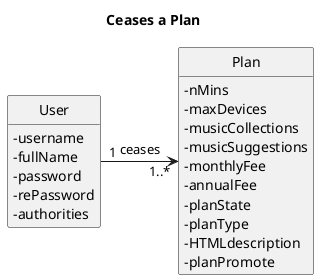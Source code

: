 @startuml
'https://plantuml.com/class-diagram
hide circle
skinparam classAttributeIconSize 0
hide methods

title Ceases a Plan

class Plan{
    -nMins
    -maxDevices
    -musicCollections
    -musicSuggestions
    -monthlyFee
    -annualFee
    -planState
    -planType
    -HTMLdescription
    -planPromote
   }

class User{
    -username
    -fullName
    -password
    -rePassword
    -authorities
}

User "1" -right--> "1..*" Plan: ceases

@enduml